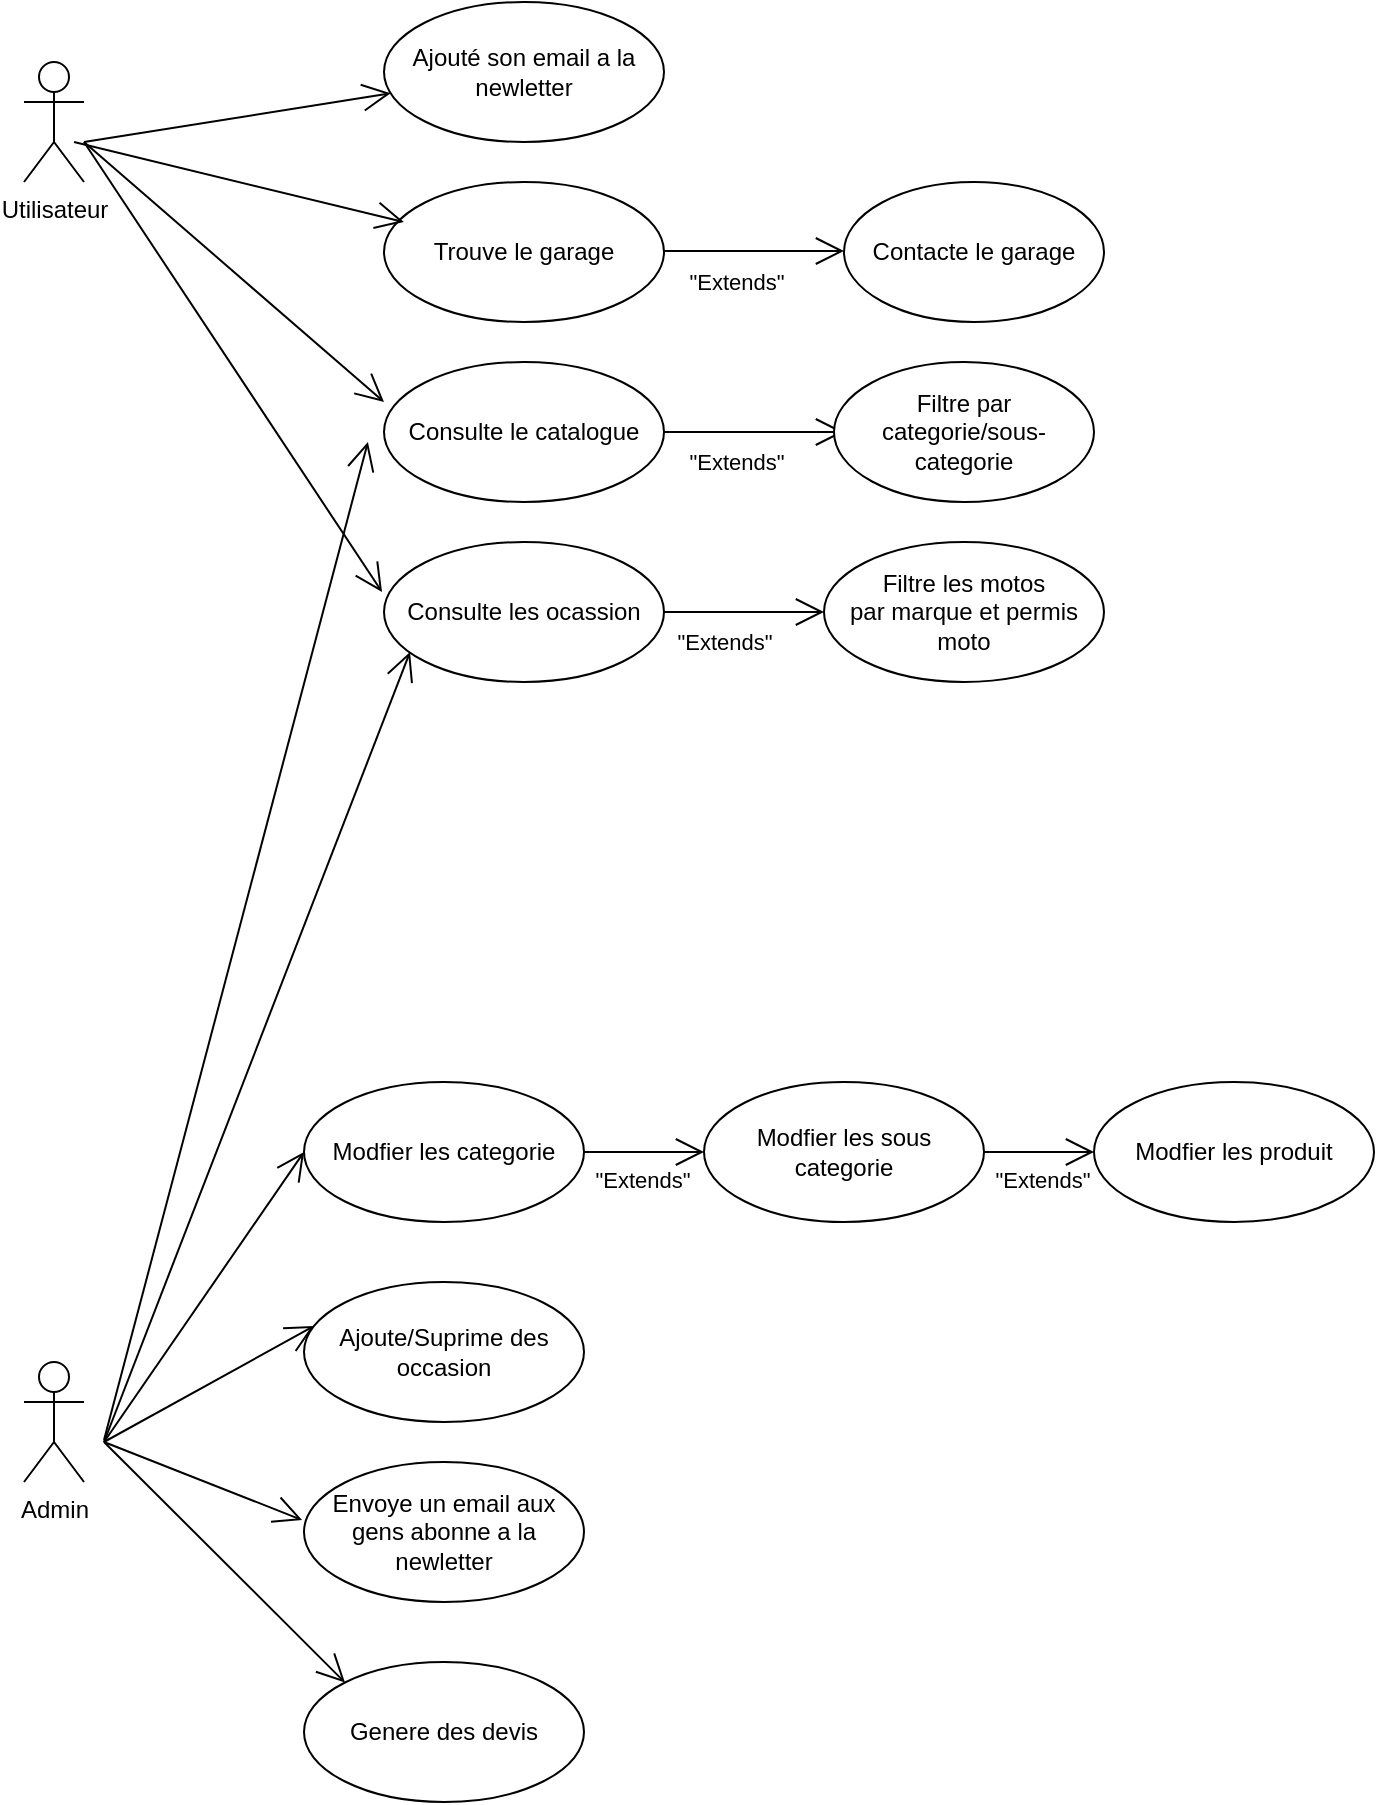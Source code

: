 <mxfile version="24.5.5" type="github">
  <diagram name="Page-1" id="Vl-lDc0opQZrcM1Lta2W">
    <mxGraphModel dx="1320" dy="1957" grid="1" gridSize="10" guides="1" tooltips="1" connect="1" arrows="1" fold="1" page="1" pageScale="1" pageWidth="827" pageHeight="1169" math="0" shadow="0">
      <root>
        <mxCell id="0" />
        <mxCell id="1" parent="0" />
        <mxCell id="-Z-gAmvK2gQ08b9_LZs0-1" value="Utilisateur&lt;div&gt;&lt;br&gt;&lt;/div&gt;" style="shape=umlActor;verticalLabelPosition=bottom;verticalAlign=top;html=1;" vertex="1" parent="1">
          <mxGeometry x="50" y="-750" width="30" height="60" as="geometry" />
        </mxCell>
        <mxCell id="-Z-gAmvK2gQ08b9_LZs0-6" value="Admin&lt;div&gt;&lt;br&gt;&lt;/div&gt;" style="shape=umlActor;verticalLabelPosition=bottom;verticalAlign=top;html=1;" vertex="1" parent="1">
          <mxGeometry x="50" y="-100" width="30" height="60" as="geometry" />
        </mxCell>
        <mxCell id="-Z-gAmvK2gQ08b9_LZs0-7" value="Ajouté son email a la newletter" style="ellipse;whiteSpace=wrap;html=1;" vertex="1" parent="1">
          <mxGeometry x="230" y="-780" width="140" height="70" as="geometry" />
        </mxCell>
        <mxCell id="-Z-gAmvK2gQ08b9_LZs0-10" value="" style="endArrow=open;endFill=1;endSize=12;html=1;rounded=0;" edge="1" parent="1" target="-Z-gAmvK2gQ08b9_LZs0-7">
          <mxGeometry width="160" relative="1" as="geometry">
            <mxPoint x="80" y="-710" as="sourcePoint" />
            <mxPoint x="470" y="-380" as="targetPoint" />
          </mxGeometry>
        </mxCell>
        <mxCell id="-Z-gAmvK2gQ08b9_LZs0-11" value="Trouve le garage" style="ellipse;whiteSpace=wrap;html=1;" vertex="1" parent="1">
          <mxGeometry x="230" y="-690" width="140" height="70" as="geometry" />
        </mxCell>
        <mxCell id="-Z-gAmvK2gQ08b9_LZs0-12" value="" style="endArrow=open;endFill=1;endSize=12;html=1;rounded=0;exitX=0.5;exitY=0.5;exitDx=0;exitDy=0;exitPerimeter=0;entryX=0.071;entryY=0.286;entryDx=0;entryDy=0;entryPerimeter=0;" edge="1" parent="1" target="-Z-gAmvK2gQ08b9_LZs0-11">
          <mxGeometry width="160" relative="1" as="geometry">
            <mxPoint x="75" y="-710" as="sourcePoint" />
            <mxPoint x="242" y="-728" as="targetPoint" />
          </mxGeometry>
        </mxCell>
        <mxCell id="-Z-gAmvK2gQ08b9_LZs0-13" value="Consulte le catalogue" style="ellipse;whiteSpace=wrap;html=1;" vertex="1" parent="1">
          <mxGeometry x="230" y="-600" width="140" height="70" as="geometry" />
        </mxCell>
        <mxCell id="-Z-gAmvK2gQ08b9_LZs0-14" value="" style="endArrow=open;endFill=1;endSize=12;html=1;rounded=0;entryX=0;entryY=0.286;entryDx=0;entryDy=0;entryPerimeter=0;" edge="1" parent="1" target="-Z-gAmvK2gQ08b9_LZs0-13">
          <mxGeometry width="160" relative="1" as="geometry">
            <mxPoint x="80" y="-710" as="sourcePoint" />
            <mxPoint x="250" y="-660" as="targetPoint" />
          </mxGeometry>
        </mxCell>
        <mxCell id="-Z-gAmvK2gQ08b9_LZs0-15" value="Consulte les ocassion" style="ellipse;whiteSpace=wrap;html=1;" vertex="1" parent="1">
          <mxGeometry x="230" y="-510" width="140" height="70" as="geometry" />
        </mxCell>
        <mxCell id="-Z-gAmvK2gQ08b9_LZs0-16" value="" style="endArrow=open;endFill=1;endSize=12;html=1;rounded=0;entryX=-0.007;entryY=0.357;entryDx=0;entryDy=0;entryPerimeter=0;" edge="1" parent="1" target="-Z-gAmvK2gQ08b9_LZs0-15">
          <mxGeometry width="160" relative="1" as="geometry">
            <mxPoint x="80" y="-710" as="sourcePoint" />
            <mxPoint x="240" y="-570" as="targetPoint" />
          </mxGeometry>
        </mxCell>
        <mxCell id="-Z-gAmvK2gQ08b9_LZs0-17" value="Filtre les motos&lt;div&gt;par marque et permis&lt;/div&gt;&lt;div&gt;moto&lt;/div&gt;" style="ellipse;whiteSpace=wrap;html=1;" vertex="1" parent="1">
          <mxGeometry x="450" y="-510" width="140" height="70" as="geometry" />
        </mxCell>
        <mxCell id="-Z-gAmvK2gQ08b9_LZs0-18" value="" style="endArrow=open;endFill=1;endSize=12;html=1;rounded=0;exitX=1;exitY=0.5;exitDx=0;exitDy=0;entryX=0;entryY=0.5;entryDx=0;entryDy=0;" edge="1" parent="1" source="-Z-gAmvK2gQ08b9_LZs0-15" target="-Z-gAmvK2gQ08b9_LZs0-17">
          <mxGeometry width="160" relative="1" as="geometry">
            <mxPoint x="105" y="-680" as="sourcePoint" />
            <mxPoint x="239" y="-475" as="targetPoint" />
          </mxGeometry>
        </mxCell>
        <mxCell id="-Z-gAmvK2gQ08b9_LZs0-19" value="&quot;Extends&quot;" style="edgeLabel;html=1;align=center;verticalAlign=middle;resizable=0;points=[];" vertex="1" connectable="0" parent="-Z-gAmvK2gQ08b9_LZs0-18">
          <mxGeometry x="0.125" y="-2" relative="1" as="geometry">
            <mxPoint x="-15" y="13" as="offset" />
          </mxGeometry>
        </mxCell>
        <mxCell id="-Z-gAmvK2gQ08b9_LZs0-20" value="" style="endArrow=open;endFill=1;endSize=12;html=1;rounded=0;exitX=1;exitY=0.5;exitDx=0;exitDy=0;" edge="1" parent="1" source="-Z-gAmvK2gQ08b9_LZs0-13">
          <mxGeometry width="160" relative="1" as="geometry">
            <mxPoint x="370" y="-570" as="sourcePoint" />
            <mxPoint x="460" y="-565" as="targetPoint" />
          </mxGeometry>
        </mxCell>
        <mxCell id="-Z-gAmvK2gQ08b9_LZs0-21" value="&quot;Extends&quot;" style="edgeLabel;html=1;align=center;verticalAlign=middle;resizable=0;points=[];" vertex="1" connectable="0" parent="-Z-gAmvK2gQ08b9_LZs0-20">
          <mxGeometry x="0.125" y="-2" relative="1" as="geometry">
            <mxPoint x="-15" y="13" as="offset" />
          </mxGeometry>
        </mxCell>
        <mxCell id="-Z-gAmvK2gQ08b9_LZs0-22" value="Filtre par categorie/sous-categorie" style="ellipse;whiteSpace=wrap;html=1;" vertex="1" parent="1">
          <mxGeometry x="455" y="-600" width="130" height="70" as="geometry" />
        </mxCell>
        <mxCell id="-Z-gAmvK2gQ08b9_LZs0-23" value="Contacte le garage" style="ellipse;whiteSpace=wrap;html=1;" vertex="1" parent="1">
          <mxGeometry x="460" y="-690" width="130" height="70" as="geometry" />
        </mxCell>
        <mxCell id="-Z-gAmvK2gQ08b9_LZs0-24" value="" style="endArrow=open;endFill=1;endSize=12;html=1;rounded=0;exitX=1;exitY=0.5;exitDx=0;exitDy=0;" edge="1" parent="1">
          <mxGeometry width="160" relative="1" as="geometry">
            <mxPoint x="370" y="-655.5" as="sourcePoint" />
            <mxPoint x="460" y="-655.5" as="targetPoint" />
          </mxGeometry>
        </mxCell>
        <mxCell id="-Z-gAmvK2gQ08b9_LZs0-25" value="&quot;Extends&quot;" style="edgeLabel;html=1;align=center;verticalAlign=middle;resizable=0;points=[];" vertex="1" connectable="0" parent="-Z-gAmvK2gQ08b9_LZs0-24">
          <mxGeometry x="0.125" y="-2" relative="1" as="geometry">
            <mxPoint x="-15" y="13" as="offset" />
          </mxGeometry>
        </mxCell>
        <mxCell id="-Z-gAmvK2gQ08b9_LZs0-26" value="Modfier les categorie" style="ellipse;whiteSpace=wrap;html=1;" vertex="1" parent="1">
          <mxGeometry x="190" y="-240" width="140" height="70" as="geometry" />
        </mxCell>
        <mxCell id="-Z-gAmvK2gQ08b9_LZs0-27" value="" style="endArrow=open;endFill=1;endSize=12;html=1;rounded=0;entryX=0.093;entryY=0.786;entryDx=0;entryDy=0;entryPerimeter=0;" edge="1" parent="1" target="-Z-gAmvK2gQ08b9_LZs0-15">
          <mxGeometry width="160" relative="1" as="geometry">
            <mxPoint x="90" y="-60" as="sourcePoint" />
            <mxPoint x="309" y="-5" as="targetPoint" />
          </mxGeometry>
        </mxCell>
        <mxCell id="-Z-gAmvK2gQ08b9_LZs0-28" value="" style="endArrow=open;endFill=1;endSize=12;html=1;rounded=0;entryX=0.014;entryY=0.729;entryDx=0;entryDy=0;entryPerimeter=0;" edge="1" parent="1">
          <mxGeometry width="160" relative="1" as="geometry">
            <mxPoint x="90" y="-61.03" as="sourcePoint" />
            <mxPoint x="221.96" y="-560" as="targetPoint" />
          </mxGeometry>
        </mxCell>
        <mxCell id="-Z-gAmvK2gQ08b9_LZs0-29" value="Modfier les sous categorie" style="ellipse;whiteSpace=wrap;html=1;" vertex="1" parent="1">
          <mxGeometry x="390" y="-240" width="140" height="70" as="geometry" />
        </mxCell>
        <mxCell id="-Z-gAmvK2gQ08b9_LZs0-30" value="Modfier les produit" style="ellipse;whiteSpace=wrap;html=1;" vertex="1" parent="1">
          <mxGeometry x="585" y="-240" width="140" height="70" as="geometry" />
        </mxCell>
        <mxCell id="-Z-gAmvK2gQ08b9_LZs0-31" value="" style="endArrow=open;endFill=1;endSize=12;html=1;rounded=0;entryX=0;entryY=0.5;entryDx=0;entryDy=0;" edge="1" parent="1" target="-Z-gAmvK2gQ08b9_LZs0-26">
          <mxGeometry width="160" relative="1" as="geometry">
            <mxPoint x="90" y="-60" as="sourcePoint" />
            <mxPoint x="253" y="-445" as="targetPoint" />
          </mxGeometry>
        </mxCell>
        <mxCell id="-Z-gAmvK2gQ08b9_LZs0-33" value="" style="endArrow=open;endFill=1;endSize=12;html=1;rounded=0;entryX=0;entryY=0.5;entryDx=0;entryDy=0;" edge="1" parent="1" target="-Z-gAmvK2gQ08b9_LZs0-29">
          <mxGeometry width="160" relative="1" as="geometry">
            <mxPoint x="330" y="-205" as="sourcePoint" />
            <mxPoint x="200" y="-195" as="targetPoint" />
          </mxGeometry>
        </mxCell>
        <mxCell id="-Z-gAmvK2gQ08b9_LZs0-34" value="" style="endArrow=open;endFill=1;endSize=12;html=1;rounded=0;entryX=0;entryY=0.5;entryDx=0;entryDy=0;" edge="1" parent="1" target="-Z-gAmvK2gQ08b9_LZs0-30">
          <mxGeometry width="160" relative="1" as="geometry">
            <mxPoint x="530" y="-205" as="sourcePoint" />
            <mxPoint x="400" y="-195" as="targetPoint" />
            <Array as="points" />
          </mxGeometry>
        </mxCell>
        <mxCell id="-Z-gAmvK2gQ08b9_LZs0-35" value="&quot;Extends&quot;" style="edgeLabel;html=1;align=center;verticalAlign=middle;resizable=0;points=[];" vertex="1" connectable="0" parent="1">
          <mxGeometry x="410" y="-400" as="geometry">
            <mxPoint x="-51" y="209" as="offset" />
          </mxGeometry>
        </mxCell>
        <mxCell id="-Z-gAmvK2gQ08b9_LZs0-36" value="&quot;Extends&quot;" style="edgeLabel;html=1;align=center;verticalAlign=middle;resizable=0;points=[];" vertex="1" connectable="0" parent="1">
          <mxGeometry x="610" y="-400" as="geometry">
            <mxPoint x="-51" y="209" as="offset" />
          </mxGeometry>
        </mxCell>
        <mxCell id="-Z-gAmvK2gQ08b9_LZs0-37" value="Ajoute/Suprime des occasion" style="ellipse;whiteSpace=wrap;html=1;" vertex="1" parent="1">
          <mxGeometry x="190" y="-140" width="140" height="70" as="geometry" />
        </mxCell>
        <mxCell id="-Z-gAmvK2gQ08b9_LZs0-38" value="" style="endArrow=open;endFill=1;endSize=12;html=1;rounded=0;entryX=0.036;entryY=0.314;entryDx=0;entryDy=0;entryPerimeter=0;" edge="1" parent="1" target="-Z-gAmvK2gQ08b9_LZs0-37">
          <mxGeometry width="160" relative="1" as="geometry">
            <mxPoint x="90" y="-60" as="sourcePoint" />
            <mxPoint x="200" y="-195" as="targetPoint" />
          </mxGeometry>
        </mxCell>
        <mxCell id="-Z-gAmvK2gQ08b9_LZs0-39" value="Envoye un email aux gens abonne a la newletter" style="ellipse;whiteSpace=wrap;html=1;" vertex="1" parent="1">
          <mxGeometry x="190" y="-50" width="140" height="70" as="geometry" />
        </mxCell>
        <mxCell id="-Z-gAmvK2gQ08b9_LZs0-40" value="" style="endArrow=open;endFill=1;endSize=12;html=1;rounded=0;entryX=-0.007;entryY=0.414;entryDx=0;entryDy=0;entryPerimeter=0;" edge="1" parent="1" target="-Z-gAmvK2gQ08b9_LZs0-39">
          <mxGeometry width="160" relative="1" as="geometry">
            <mxPoint x="90" y="-60" as="sourcePoint" />
            <mxPoint x="205" y="-108" as="targetPoint" />
          </mxGeometry>
        </mxCell>
        <mxCell id="-Z-gAmvK2gQ08b9_LZs0-41" value="Genere des devis" style="ellipse;whiteSpace=wrap;html=1;" vertex="1" parent="1">
          <mxGeometry x="190" y="50" width="140" height="70" as="geometry" />
        </mxCell>
        <mxCell id="-Z-gAmvK2gQ08b9_LZs0-42" value="" style="endArrow=open;endFill=1;endSize=12;html=1;rounded=0;entryX=0;entryY=0;entryDx=0;entryDy=0;" edge="1" parent="1" target="-Z-gAmvK2gQ08b9_LZs0-41">
          <mxGeometry width="160" relative="1" as="geometry">
            <mxPoint x="90" y="-60" as="sourcePoint" />
            <mxPoint x="180" y="70" as="targetPoint" />
          </mxGeometry>
        </mxCell>
      </root>
    </mxGraphModel>
  </diagram>
</mxfile>
